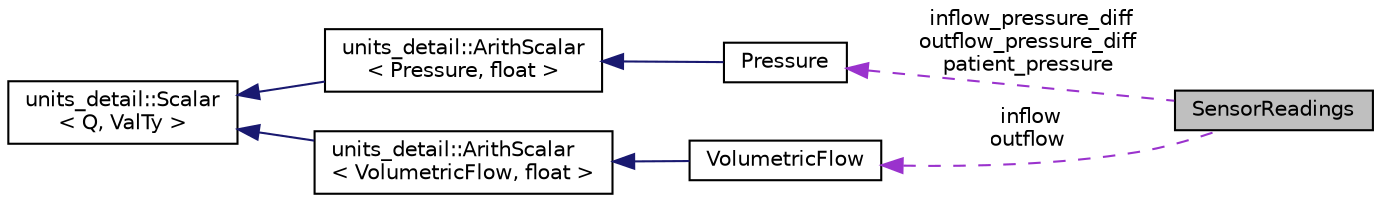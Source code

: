 digraph "SensorReadings"
{
 // LATEX_PDF_SIZE
  edge [fontname="Helvetica",fontsize="10",labelfontname="Helvetica",labelfontsize="10"];
  node [fontname="Helvetica",fontsize="10",shape=record];
  rankdir="LR";
  Node1 [label="SensorReadings",height=0.2,width=0.4,color="black", fillcolor="grey75", style="filled", fontcolor="black",tooltip=" "];
  Node2 -> Node1 [dir="back",color="darkorchid3",fontsize="10",style="dashed",label=" inflow_pressure_diff\noutflow_pressure_diff\npatient_pressure" ,fontname="Helvetica"];
  Node2 [label="Pressure",height=0.2,width=0.4,color="black", fillcolor="white", style="filled",URL="$classPressure.html",tooltip=" "];
  Node3 -> Node2 [dir="back",color="midnightblue",fontsize="10",style="solid",fontname="Helvetica"];
  Node3 [label="units_detail::ArithScalar\l\< Pressure, float \>",height=0.2,width=0.4,color="black", fillcolor="white", style="filled",URL="$classunits__detail_1_1ArithScalar.html",tooltip=" "];
  Node4 -> Node3 [dir="back",color="midnightblue",fontsize="10",style="solid",fontname="Helvetica"];
  Node4 [label="units_detail::Scalar\l\< Q, ValTy \>",height=0.2,width=0.4,color="black", fillcolor="white", style="filled",URL="$classunits__detail_1_1Scalar.html",tooltip=" "];
  Node5 -> Node1 [dir="back",color="darkorchid3",fontsize="10",style="dashed",label=" inflow\noutflow" ,fontname="Helvetica"];
  Node5 [label="VolumetricFlow",height=0.2,width=0.4,color="black", fillcolor="white", style="filled",URL="$classVolumetricFlow.html",tooltip=" "];
  Node6 -> Node5 [dir="back",color="midnightblue",fontsize="10",style="solid",fontname="Helvetica"];
  Node6 [label="units_detail::ArithScalar\l\< VolumetricFlow, float \>",height=0.2,width=0.4,color="black", fillcolor="white", style="filled",URL="$classunits__detail_1_1ArithScalar.html",tooltip=" "];
  Node4 -> Node6 [dir="back",color="midnightblue",fontsize="10",style="solid",fontname="Helvetica"];
}
